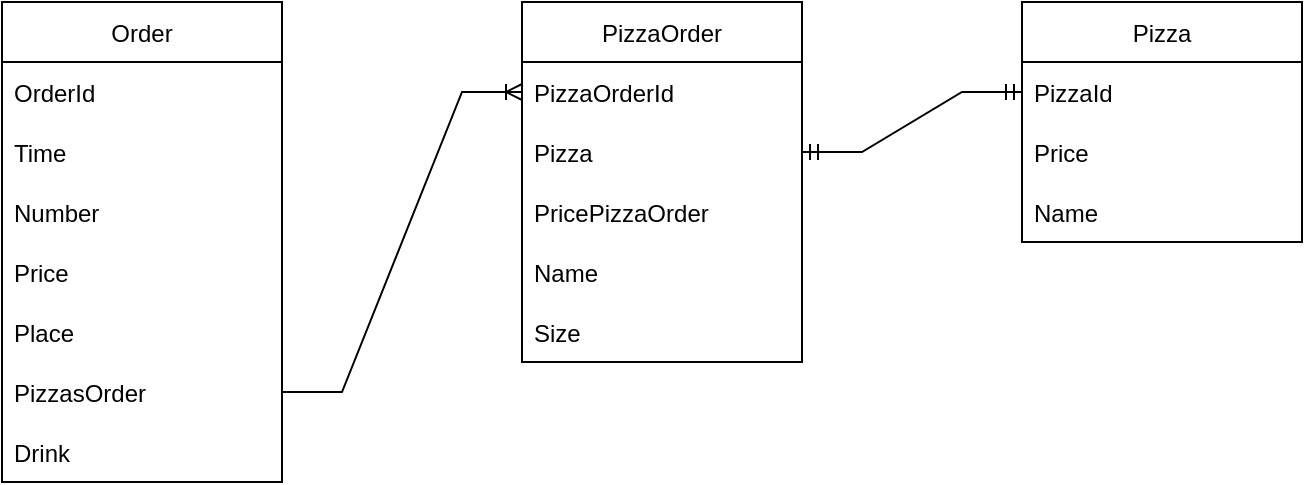 <mxfile version="20.2.6" type="github">
  <diagram id="bsjQz-3oKdfttlBeKYhh" name="Страница 1">
    <mxGraphModel dx="1778" dy="993" grid="1" gridSize="10" guides="1" tooltips="1" connect="1" arrows="1" fold="1" page="1" pageScale="1" pageWidth="827" pageHeight="1169" math="0" shadow="0">
      <root>
        <mxCell id="0" />
        <mxCell id="1" parent="0" />
        <mxCell id="lZ0j-D383yfIhg-moeid-1" value="Order" style="swimlane;fontStyle=0;childLayout=stackLayout;horizontal=1;startSize=30;horizontalStack=0;resizeParent=1;resizeParentMax=0;resizeLast=0;collapsible=1;marginBottom=0;" vertex="1" parent="1">
          <mxGeometry x="60" y="120" width="140" height="240" as="geometry" />
        </mxCell>
        <mxCell id="lZ0j-D383yfIhg-moeid-2" value="OrderId" style="text;strokeColor=none;fillColor=none;align=left;verticalAlign=middle;spacingLeft=4;spacingRight=4;overflow=hidden;points=[[0,0.5],[1,0.5]];portConstraint=eastwest;rotatable=0;" vertex="1" parent="lZ0j-D383yfIhg-moeid-1">
          <mxGeometry y="30" width="140" height="30" as="geometry" />
        </mxCell>
        <mxCell id="lZ0j-D383yfIhg-moeid-3" value="Time" style="text;strokeColor=none;fillColor=none;align=left;verticalAlign=middle;spacingLeft=4;spacingRight=4;overflow=hidden;points=[[0,0.5],[1,0.5]];portConstraint=eastwest;rotatable=0;" vertex="1" parent="lZ0j-D383yfIhg-moeid-1">
          <mxGeometry y="60" width="140" height="30" as="geometry" />
        </mxCell>
        <mxCell id="lZ0j-D383yfIhg-moeid-4" value="Number" style="text;strokeColor=none;fillColor=none;align=left;verticalAlign=middle;spacingLeft=4;spacingRight=4;overflow=hidden;points=[[0,0.5],[1,0.5]];portConstraint=eastwest;rotatable=0;" vertex="1" parent="lZ0j-D383yfIhg-moeid-1">
          <mxGeometry y="90" width="140" height="30" as="geometry" />
        </mxCell>
        <mxCell id="lZ0j-D383yfIhg-moeid-5" value="Price" style="text;strokeColor=none;fillColor=none;align=left;verticalAlign=middle;spacingLeft=4;spacingRight=4;overflow=hidden;points=[[0,0.5],[1,0.5]];portConstraint=eastwest;rotatable=0;" vertex="1" parent="lZ0j-D383yfIhg-moeid-1">
          <mxGeometry y="120" width="140" height="30" as="geometry" />
        </mxCell>
        <mxCell id="lZ0j-D383yfIhg-moeid-7" value="Place" style="text;strokeColor=none;fillColor=none;align=left;verticalAlign=middle;spacingLeft=4;spacingRight=4;overflow=hidden;points=[[0,0.5],[1,0.5]];portConstraint=eastwest;rotatable=0;" vertex="1" parent="lZ0j-D383yfIhg-moeid-1">
          <mxGeometry y="150" width="140" height="30" as="geometry" />
        </mxCell>
        <mxCell id="lZ0j-D383yfIhg-moeid-8" value="PizzasOrder" style="text;strokeColor=none;fillColor=none;align=left;verticalAlign=middle;spacingLeft=4;spacingRight=4;overflow=hidden;points=[[0,0.5],[1,0.5]];portConstraint=eastwest;rotatable=0;" vertex="1" parent="lZ0j-D383yfIhg-moeid-1">
          <mxGeometry y="180" width="140" height="30" as="geometry" />
        </mxCell>
        <mxCell id="lZ0j-D383yfIhg-moeid-9" value="Drink" style="text;strokeColor=none;fillColor=none;align=left;verticalAlign=middle;spacingLeft=4;spacingRight=4;overflow=hidden;points=[[0,0.5],[1,0.5]];portConstraint=eastwest;rotatable=0;" vertex="1" parent="lZ0j-D383yfIhg-moeid-1">
          <mxGeometry y="210" width="140" height="30" as="geometry" />
        </mxCell>
        <mxCell id="lZ0j-D383yfIhg-moeid-10" value="Pizza" style="swimlane;fontStyle=0;childLayout=stackLayout;horizontal=1;startSize=30;horizontalStack=0;resizeParent=1;resizeParentMax=0;resizeLast=0;collapsible=1;marginBottom=0;" vertex="1" parent="1">
          <mxGeometry x="570" y="120" width="140" height="120" as="geometry" />
        </mxCell>
        <mxCell id="lZ0j-D383yfIhg-moeid-11" value="PizzaId" style="text;strokeColor=none;fillColor=none;align=left;verticalAlign=middle;spacingLeft=4;spacingRight=4;overflow=hidden;points=[[0,0.5],[1,0.5]];portConstraint=eastwest;rotatable=0;" vertex="1" parent="lZ0j-D383yfIhg-moeid-10">
          <mxGeometry y="30" width="140" height="30" as="geometry" />
        </mxCell>
        <mxCell id="lZ0j-D383yfIhg-moeid-12" value="Price" style="text;strokeColor=none;fillColor=none;align=left;verticalAlign=middle;spacingLeft=4;spacingRight=4;overflow=hidden;points=[[0,0.5],[1,0.5]];portConstraint=eastwest;rotatable=0;" vertex="1" parent="lZ0j-D383yfIhg-moeid-10">
          <mxGeometry y="60" width="140" height="30" as="geometry" />
        </mxCell>
        <mxCell id="lZ0j-D383yfIhg-moeid-13" value="Name" style="text;strokeColor=none;fillColor=none;align=left;verticalAlign=middle;spacingLeft=4;spacingRight=4;overflow=hidden;points=[[0,0.5],[1,0.5]];portConstraint=eastwest;rotatable=0;" vertex="1" parent="lZ0j-D383yfIhg-moeid-10">
          <mxGeometry y="90" width="140" height="30" as="geometry" />
        </mxCell>
        <mxCell id="lZ0j-D383yfIhg-moeid-14" value="PizzaOrder" style="swimlane;fontStyle=0;childLayout=stackLayout;horizontal=1;startSize=30;horizontalStack=0;resizeParent=1;resizeParentMax=0;resizeLast=0;collapsible=1;marginBottom=0;" vertex="1" parent="1">
          <mxGeometry x="320" y="120" width="140" height="180" as="geometry" />
        </mxCell>
        <mxCell id="lZ0j-D383yfIhg-moeid-15" value="PizzaOrderId" style="text;strokeColor=none;fillColor=none;align=left;verticalAlign=middle;spacingLeft=4;spacingRight=4;overflow=hidden;points=[[0,0.5],[1,0.5]];portConstraint=eastwest;rotatable=0;" vertex="1" parent="lZ0j-D383yfIhg-moeid-14">
          <mxGeometry y="30" width="140" height="30" as="geometry" />
        </mxCell>
        <mxCell id="lZ0j-D383yfIhg-moeid-16" value="Pizza" style="text;strokeColor=none;fillColor=none;align=left;verticalAlign=middle;spacingLeft=4;spacingRight=4;overflow=hidden;points=[[0,0.5],[1,0.5]];portConstraint=eastwest;rotatable=0;" vertex="1" parent="lZ0j-D383yfIhg-moeid-14">
          <mxGeometry y="60" width="140" height="30" as="geometry" />
        </mxCell>
        <mxCell id="lZ0j-D383yfIhg-moeid-17" value="PricePizzaOrder" style="text;strokeColor=none;fillColor=none;align=left;verticalAlign=middle;spacingLeft=4;spacingRight=4;overflow=hidden;points=[[0,0.5],[1,0.5]];portConstraint=eastwest;rotatable=0;" vertex="1" parent="lZ0j-D383yfIhg-moeid-14">
          <mxGeometry y="90" width="140" height="30" as="geometry" />
        </mxCell>
        <mxCell id="lZ0j-D383yfIhg-moeid-18" value="Name" style="text;strokeColor=none;fillColor=none;align=left;verticalAlign=middle;spacingLeft=4;spacingRight=4;overflow=hidden;points=[[0,0.5],[1,0.5]];portConstraint=eastwest;rotatable=0;" vertex="1" parent="lZ0j-D383yfIhg-moeid-14">
          <mxGeometry y="120" width="140" height="30" as="geometry" />
        </mxCell>
        <mxCell id="lZ0j-D383yfIhg-moeid-21" value="Size" style="text;strokeColor=none;fillColor=none;align=left;verticalAlign=middle;spacingLeft=4;spacingRight=4;overflow=hidden;points=[[0,0.5],[1,0.5]];portConstraint=eastwest;rotatable=0;" vertex="1" parent="lZ0j-D383yfIhg-moeid-14">
          <mxGeometry y="150" width="140" height="30" as="geometry" />
        </mxCell>
        <mxCell id="lZ0j-D383yfIhg-moeid-19" value="" style="edgeStyle=entityRelationEdgeStyle;fontSize=12;html=1;endArrow=ERoneToMany;rounded=0;entryX=0;entryY=0.5;entryDx=0;entryDy=0;" edge="1" parent="1" source="lZ0j-D383yfIhg-moeid-8" target="lZ0j-D383yfIhg-moeid-15">
          <mxGeometry width="100" height="100" relative="1" as="geometry">
            <mxPoint x="400" y="570" as="sourcePoint" />
            <mxPoint x="500" y="470" as="targetPoint" />
          </mxGeometry>
        </mxCell>
        <mxCell id="lZ0j-D383yfIhg-moeid-20" value="" style="edgeStyle=entityRelationEdgeStyle;fontSize=12;html=1;endArrow=ERmandOne;startArrow=ERmandOne;rounded=0;entryX=0;entryY=0.5;entryDx=0;entryDy=0;exitX=1;exitY=0.5;exitDx=0;exitDy=0;" edge="1" parent="1" source="lZ0j-D383yfIhg-moeid-16" target="lZ0j-D383yfIhg-moeid-11">
          <mxGeometry width="100" height="100" relative="1" as="geometry">
            <mxPoint x="400" y="570" as="sourcePoint" />
            <mxPoint x="500" y="470" as="targetPoint" />
          </mxGeometry>
        </mxCell>
      </root>
    </mxGraphModel>
  </diagram>
</mxfile>
